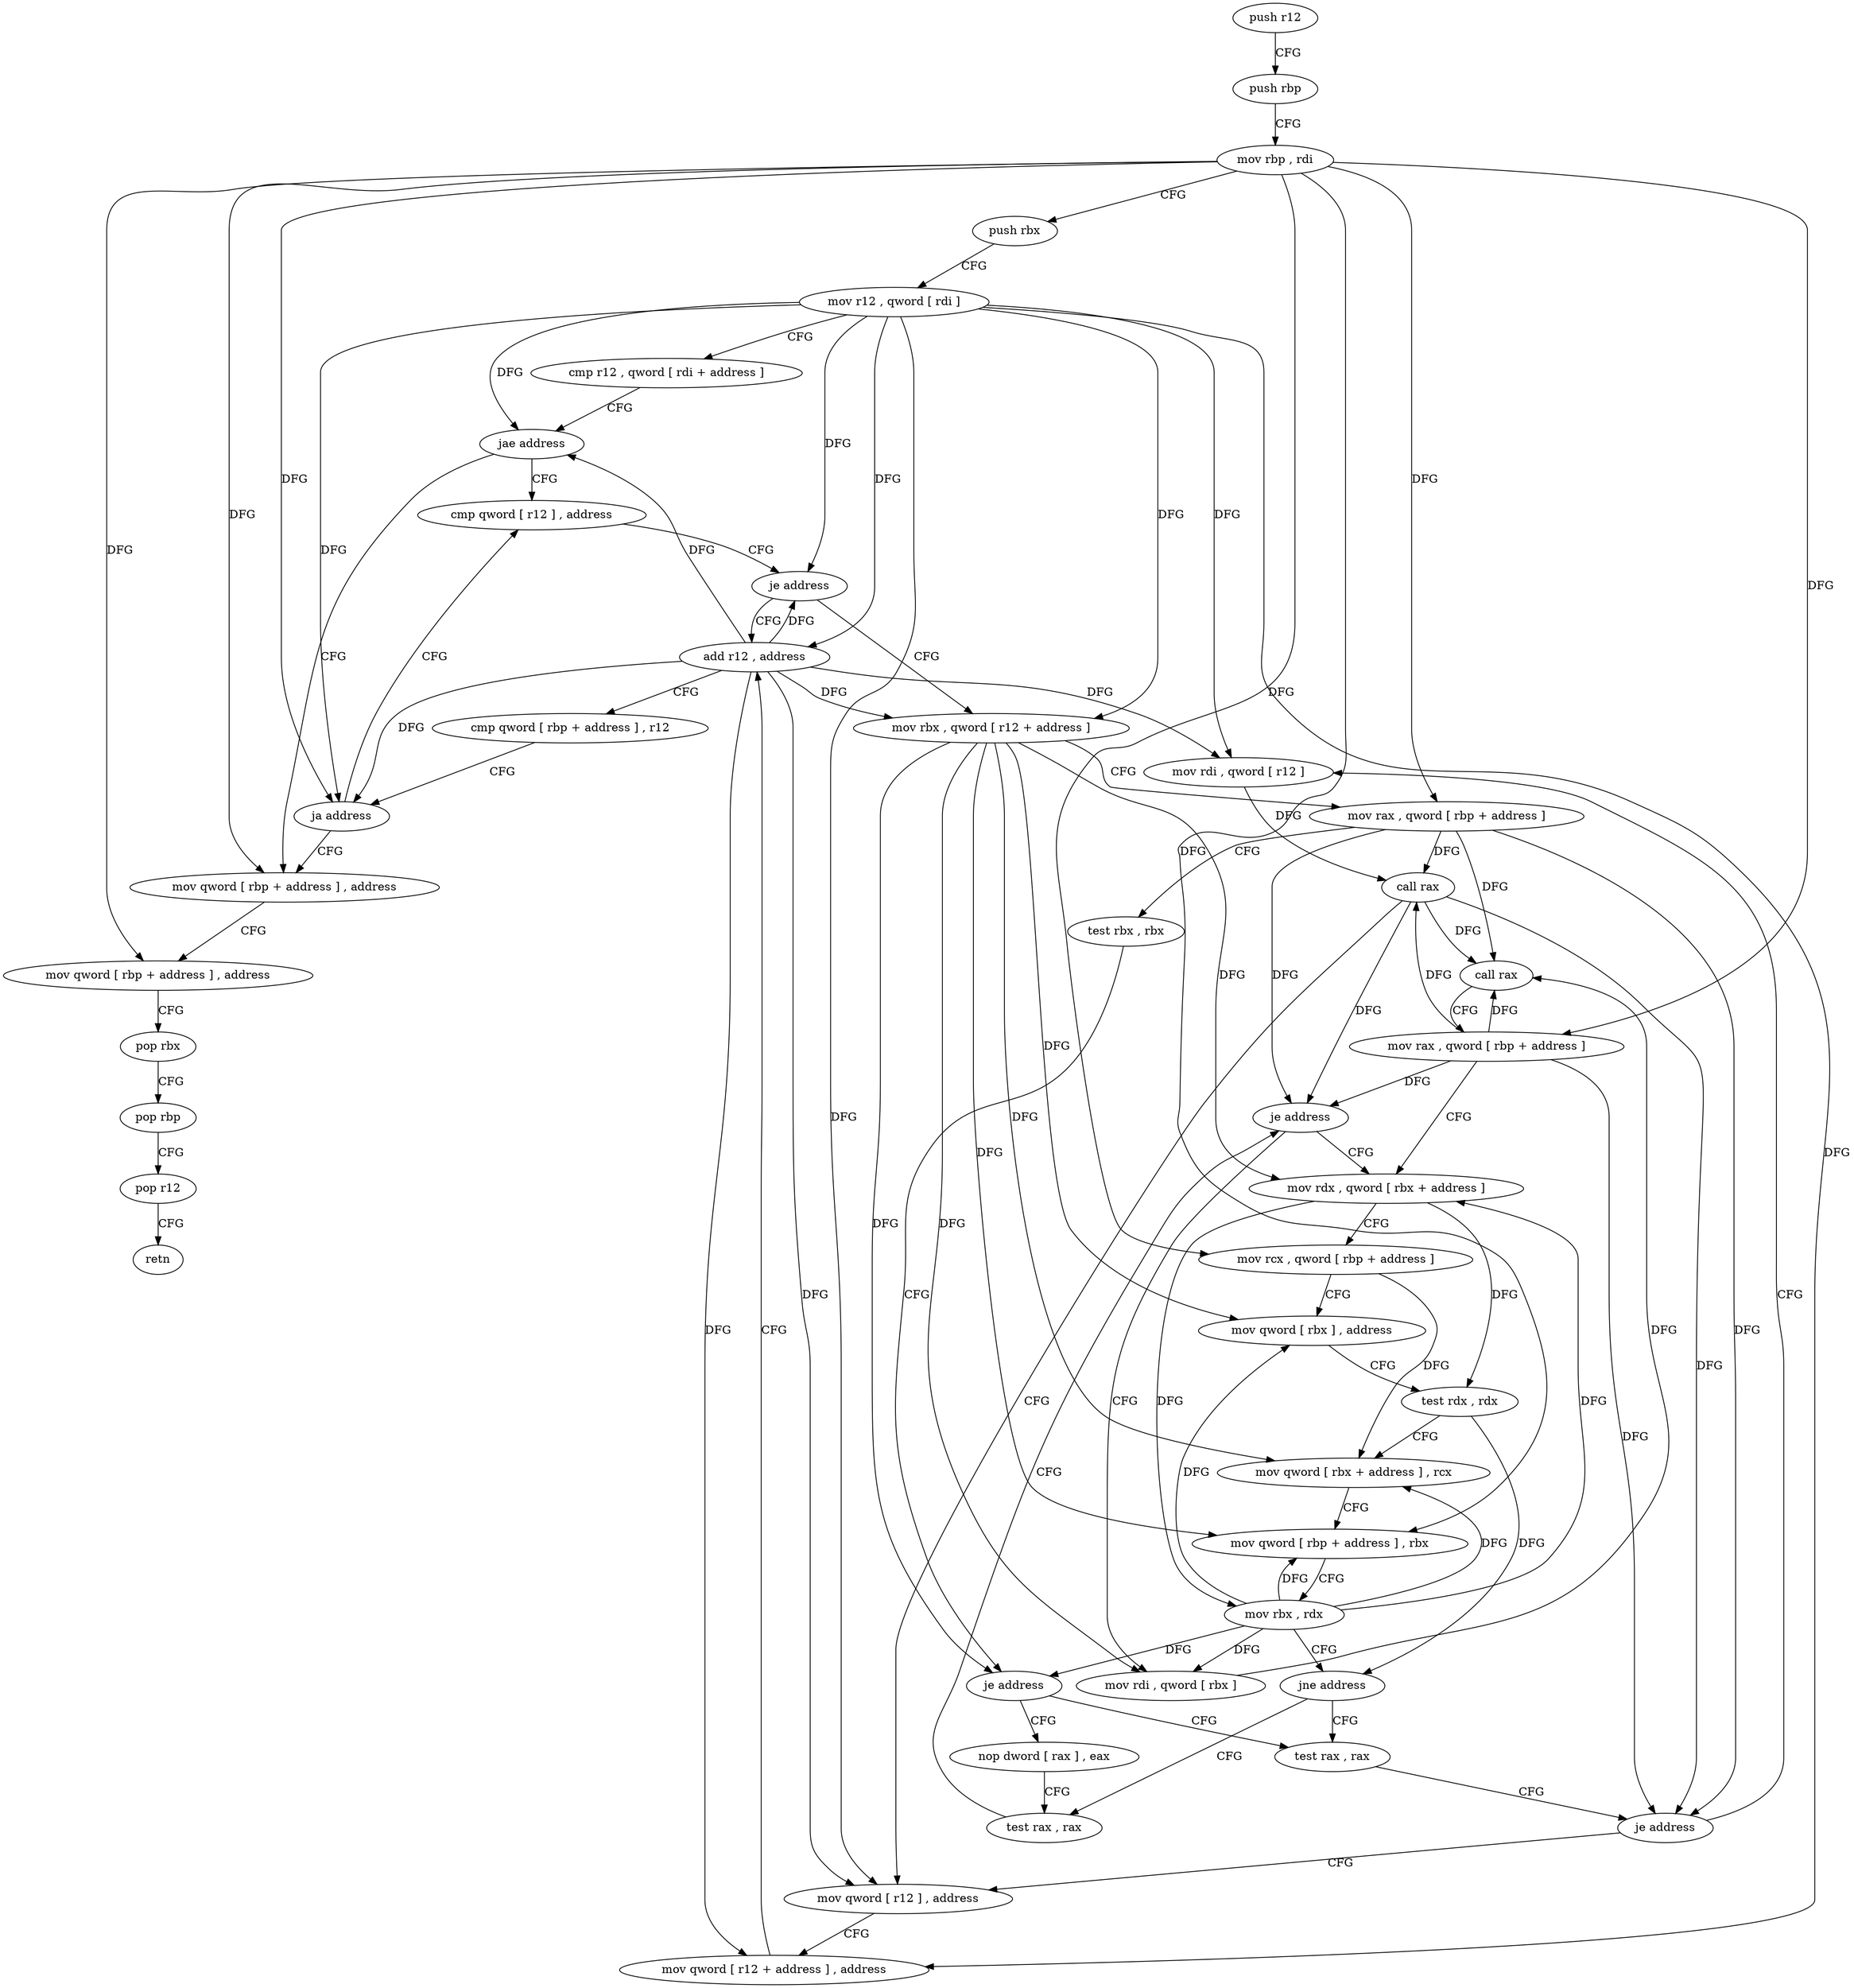 digraph "func" {
"4281760" [label = "push r12" ]
"4281762" [label = "push rbp" ]
"4281763" [label = "mov rbp , rdi" ]
"4281766" [label = "push rbx" ]
"4281767" [label = "mov r12 , qword [ rdi ]" ]
"4281770" [label = "cmp r12 , qword [ rdi + address ]" ]
"4281774" [label = "jae address" ]
"4281883" [label = "mov qword [ rbp + address ] , address" ]
"4281776" [label = "cmp qword [ r12 ] , address" ]
"4281891" [label = "mov qword [ rbp + address ] , address" ]
"4281899" [label = "pop rbx" ]
"4281900" [label = "pop rbp" ]
"4281901" [label = "pop r12" ]
"4281903" [label = "retn" ]
"4281781" [label = "je address" ]
"4281873" [label = "add r12 , address" ]
"4281783" [label = "mov rbx , qword [ r12 + address ]" ]
"4281877" [label = "cmp qword [ rbp + address ] , r12" ]
"4281881" [label = "ja address" ]
"4281788" [label = "mov rax , qword [ rbp + address ]" ]
"4281792" [label = "test rbx , rbx" ]
"4281795" [label = "je address" ]
"4281845" [label = "test rax , rax" ]
"4281797" [label = "nop dword [ rax ] , eax" ]
"4281848" [label = "je address" ]
"4281856" [label = "mov qword [ r12 ] , address" ]
"4281850" [label = "mov rdi , qword [ r12 ]" ]
"4281800" [label = "test rax , rax" ]
"4281864" [label = "mov qword [ r12 + address ] , address" ]
"4281854" [label = "call rax" ]
"4281814" [label = "mov rdx , qword [ rbx + address ]" ]
"4281818" [label = "mov rcx , qword [ rbp + address ]" ]
"4281822" [label = "mov qword [ rbx ] , address" ]
"4281829" [label = "test rdx , rdx" ]
"4281832" [label = "mov qword [ rbx + address ] , rcx" ]
"4281836" [label = "mov qword [ rbp + address ] , rbx" ]
"4281840" [label = "mov rbx , rdx" ]
"4281843" [label = "jne address" ]
"4281805" [label = "mov rdi , qword [ rbx ]" ]
"4281808" [label = "call rax" ]
"4281810" [label = "mov rax , qword [ rbp + address ]" ]
"4281803" [label = "je address" ]
"4281760" -> "4281762" [ label = "CFG" ]
"4281762" -> "4281763" [ label = "CFG" ]
"4281763" -> "4281766" [ label = "CFG" ]
"4281763" -> "4281883" [ label = "DFG" ]
"4281763" -> "4281891" [ label = "DFG" ]
"4281763" -> "4281881" [ label = "DFG" ]
"4281763" -> "4281788" [ label = "DFG" ]
"4281763" -> "4281818" [ label = "DFG" ]
"4281763" -> "4281836" [ label = "DFG" ]
"4281763" -> "4281810" [ label = "DFG" ]
"4281766" -> "4281767" [ label = "CFG" ]
"4281767" -> "4281770" [ label = "CFG" ]
"4281767" -> "4281774" [ label = "DFG" ]
"4281767" -> "4281781" [ label = "DFG" ]
"4281767" -> "4281873" [ label = "DFG" ]
"4281767" -> "4281881" [ label = "DFG" ]
"4281767" -> "4281783" [ label = "DFG" ]
"4281767" -> "4281856" [ label = "DFG" ]
"4281767" -> "4281864" [ label = "DFG" ]
"4281767" -> "4281850" [ label = "DFG" ]
"4281770" -> "4281774" [ label = "CFG" ]
"4281774" -> "4281883" [ label = "CFG" ]
"4281774" -> "4281776" [ label = "CFG" ]
"4281883" -> "4281891" [ label = "CFG" ]
"4281776" -> "4281781" [ label = "CFG" ]
"4281891" -> "4281899" [ label = "CFG" ]
"4281899" -> "4281900" [ label = "CFG" ]
"4281900" -> "4281901" [ label = "CFG" ]
"4281901" -> "4281903" [ label = "CFG" ]
"4281781" -> "4281873" [ label = "CFG" ]
"4281781" -> "4281783" [ label = "CFG" ]
"4281873" -> "4281877" [ label = "CFG" ]
"4281873" -> "4281781" [ label = "DFG" ]
"4281873" -> "4281774" [ label = "DFG" ]
"4281873" -> "4281881" [ label = "DFG" ]
"4281873" -> "4281783" [ label = "DFG" ]
"4281873" -> "4281856" [ label = "DFG" ]
"4281873" -> "4281864" [ label = "DFG" ]
"4281873" -> "4281850" [ label = "DFG" ]
"4281783" -> "4281788" [ label = "CFG" ]
"4281783" -> "4281795" [ label = "DFG" ]
"4281783" -> "4281814" [ label = "DFG" ]
"4281783" -> "4281822" [ label = "DFG" ]
"4281783" -> "4281832" [ label = "DFG" ]
"4281783" -> "4281836" [ label = "DFG" ]
"4281783" -> "4281805" [ label = "DFG" ]
"4281877" -> "4281881" [ label = "CFG" ]
"4281881" -> "4281776" [ label = "CFG" ]
"4281881" -> "4281883" [ label = "CFG" ]
"4281788" -> "4281792" [ label = "CFG" ]
"4281788" -> "4281848" [ label = "DFG" ]
"4281788" -> "4281854" [ label = "DFG" ]
"4281788" -> "4281803" [ label = "DFG" ]
"4281788" -> "4281808" [ label = "DFG" ]
"4281792" -> "4281795" [ label = "CFG" ]
"4281795" -> "4281845" [ label = "CFG" ]
"4281795" -> "4281797" [ label = "CFG" ]
"4281845" -> "4281848" [ label = "CFG" ]
"4281797" -> "4281800" [ label = "CFG" ]
"4281848" -> "4281856" [ label = "CFG" ]
"4281848" -> "4281850" [ label = "CFG" ]
"4281856" -> "4281864" [ label = "CFG" ]
"4281850" -> "4281854" [ label = "DFG" ]
"4281800" -> "4281803" [ label = "CFG" ]
"4281864" -> "4281873" [ label = "CFG" ]
"4281854" -> "4281856" [ label = "CFG" ]
"4281854" -> "4281848" [ label = "DFG" ]
"4281854" -> "4281803" [ label = "DFG" ]
"4281854" -> "4281808" [ label = "DFG" ]
"4281814" -> "4281818" [ label = "CFG" ]
"4281814" -> "4281829" [ label = "DFG" ]
"4281814" -> "4281840" [ label = "DFG" ]
"4281818" -> "4281822" [ label = "CFG" ]
"4281818" -> "4281832" [ label = "DFG" ]
"4281822" -> "4281829" [ label = "CFG" ]
"4281829" -> "4281832" [ label = "CFG" ]
"4281829" -> "4281843" [ label = "DFG" ]
"4281832" -> "4281836" [ label = "CFG" ]
"4281836" -> "4281840" [ label = "CFG" ]
"4281840" -> "4281843" [ label = "CFG" ]
"4281840" -> "4281795" [ label = "DFG" ]
"4281840" -> "4281814" [ label = "DFG" ]
"4281840" -> "4281822" [ label = "DFG" ]
"4281840" -> "4281836" [ label = "DFG" ]
"4281840" -> "4281832" [ label = "DFG" ]
"4281840" -> "4281805" [ label = "DFG" ]
"4281843" -> "4281800" [ label = "CFG" ]
"4281843" -> "4281845" [ label = "CFG" ]
"4281805" -> "4281808" [ label = "DFG" ]
"4281808" -> "4281810" [ label = "CFG" ]
"4281810" -> "4281814" [ label = "CFG" ]
"4281810" -> "4281848" [ label = "DFG" ]
"4281810" -> "4281803" [ label = "DFG" ]
"4281810" -> "4281854" [ label = "DFG" ]
"4281810" -> "4281808" [ label = "DFG" ]
"4281803" -> "4281814" [ label = "CFG" ]
"4281803" -> "4281805" [ label = "CFG" ]
}
